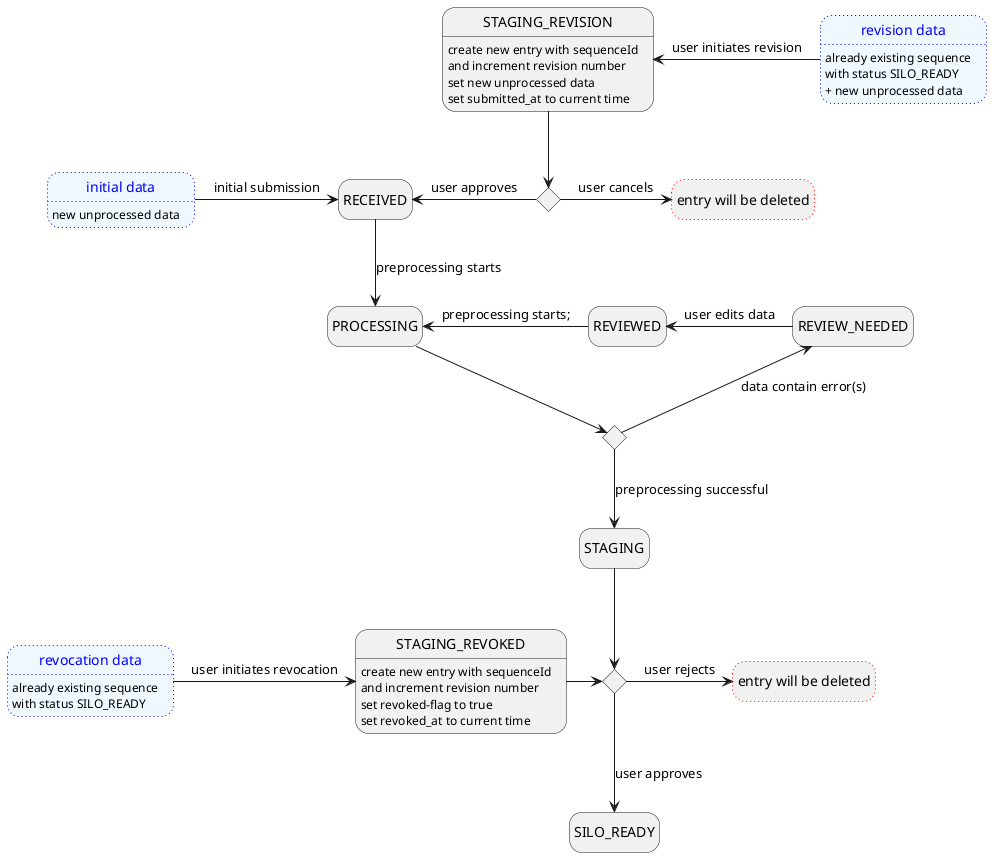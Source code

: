 @startuml
    hide empty description

    ' input data
    state INITIAL_DATA as "initial data" #aliceblue;line:blue;line.dotted;text:blue {
        INITIAL_DATA: new unprocessed data
        }
    state REVISION_DATA as "revision data" #aliceblue;line:blue;line.dotted;text:blue {
        REVISION_DATA: already existing sequence
        REVISION_DATA: with status SILO_READY
        REVISION_DATA: + new unprocessed data
    }
    state REVOKED_DATA as "revocation data" #aliceblue;line:blue;line.dotted;text:blue{
        REVOKED_DATA: already existing sequence
        REVOKED_DATA: with status SILO_READY
    }

    ' Status states
    state STAGING_REVISION {
        STAGING_REVISION: create new entry with sequenceId
        STAGING_REVISION: and increment revision number
        STAGING_REVISION: set new unprocessed data
        STAGING_REVISION: set submitted_at to current time
    }
    state STAGING_REVOKED {
        STAGING_REVOKED: create new entry with sequenceId
        STAGING_REVOKED: and increment revision number
        STAGING_REVOKED: set revoked-flag to true
        STAGING_REVOKED: set revoked_at to current time
    }
    state RECEIVED
    state PROCESSING
    state REVIEW_NEEDED
    state REVIEWED
    state SILO_READY

    ' actions
    state DELETION as "entry will be deleted" #line:red;line.dotted
    state DELETION2 as "entry will be deleted" #line:red;line.dotted
    state is_error <<choice>>
    state is_approved <<choice>>
    state is_approved_revision <<choice>>


    ' transitions
    INITIAL_DATA -r-> RECEIVED : initial submission

    REVOKED_DATA -right-> STAGING_REVOKED : user initiates revocation
    STAGING_REVOKED -right-> is_approved

    REVISION_DATA -l-> STAGING_REVISION : user initiates revision
    STAGING_REVISION --> is_approved_revision <<choice>>
    is_approved_revision -l-> RECEIVED : user approves
    is_approved_revision -r-> DELETION2 : user cancels

    RECEIVED --> PROCESSING : preprocessing starts
    PROCESSING --> is_error
    is_error -u-> REVIEW_NEEDED : data contain error(s)
    REVIEW_NEEDED -l-> REVIEWED : user edits data
    REVIEWED -l-> PROCESSING : preprocessing starts;
    is_error --> STAGING : preprocessing successful
    STAGING --> is_approved
    is_approved -d-> SILO_READY : user approves
    is_approved -r-> DELETION : user rejects

@enduml
